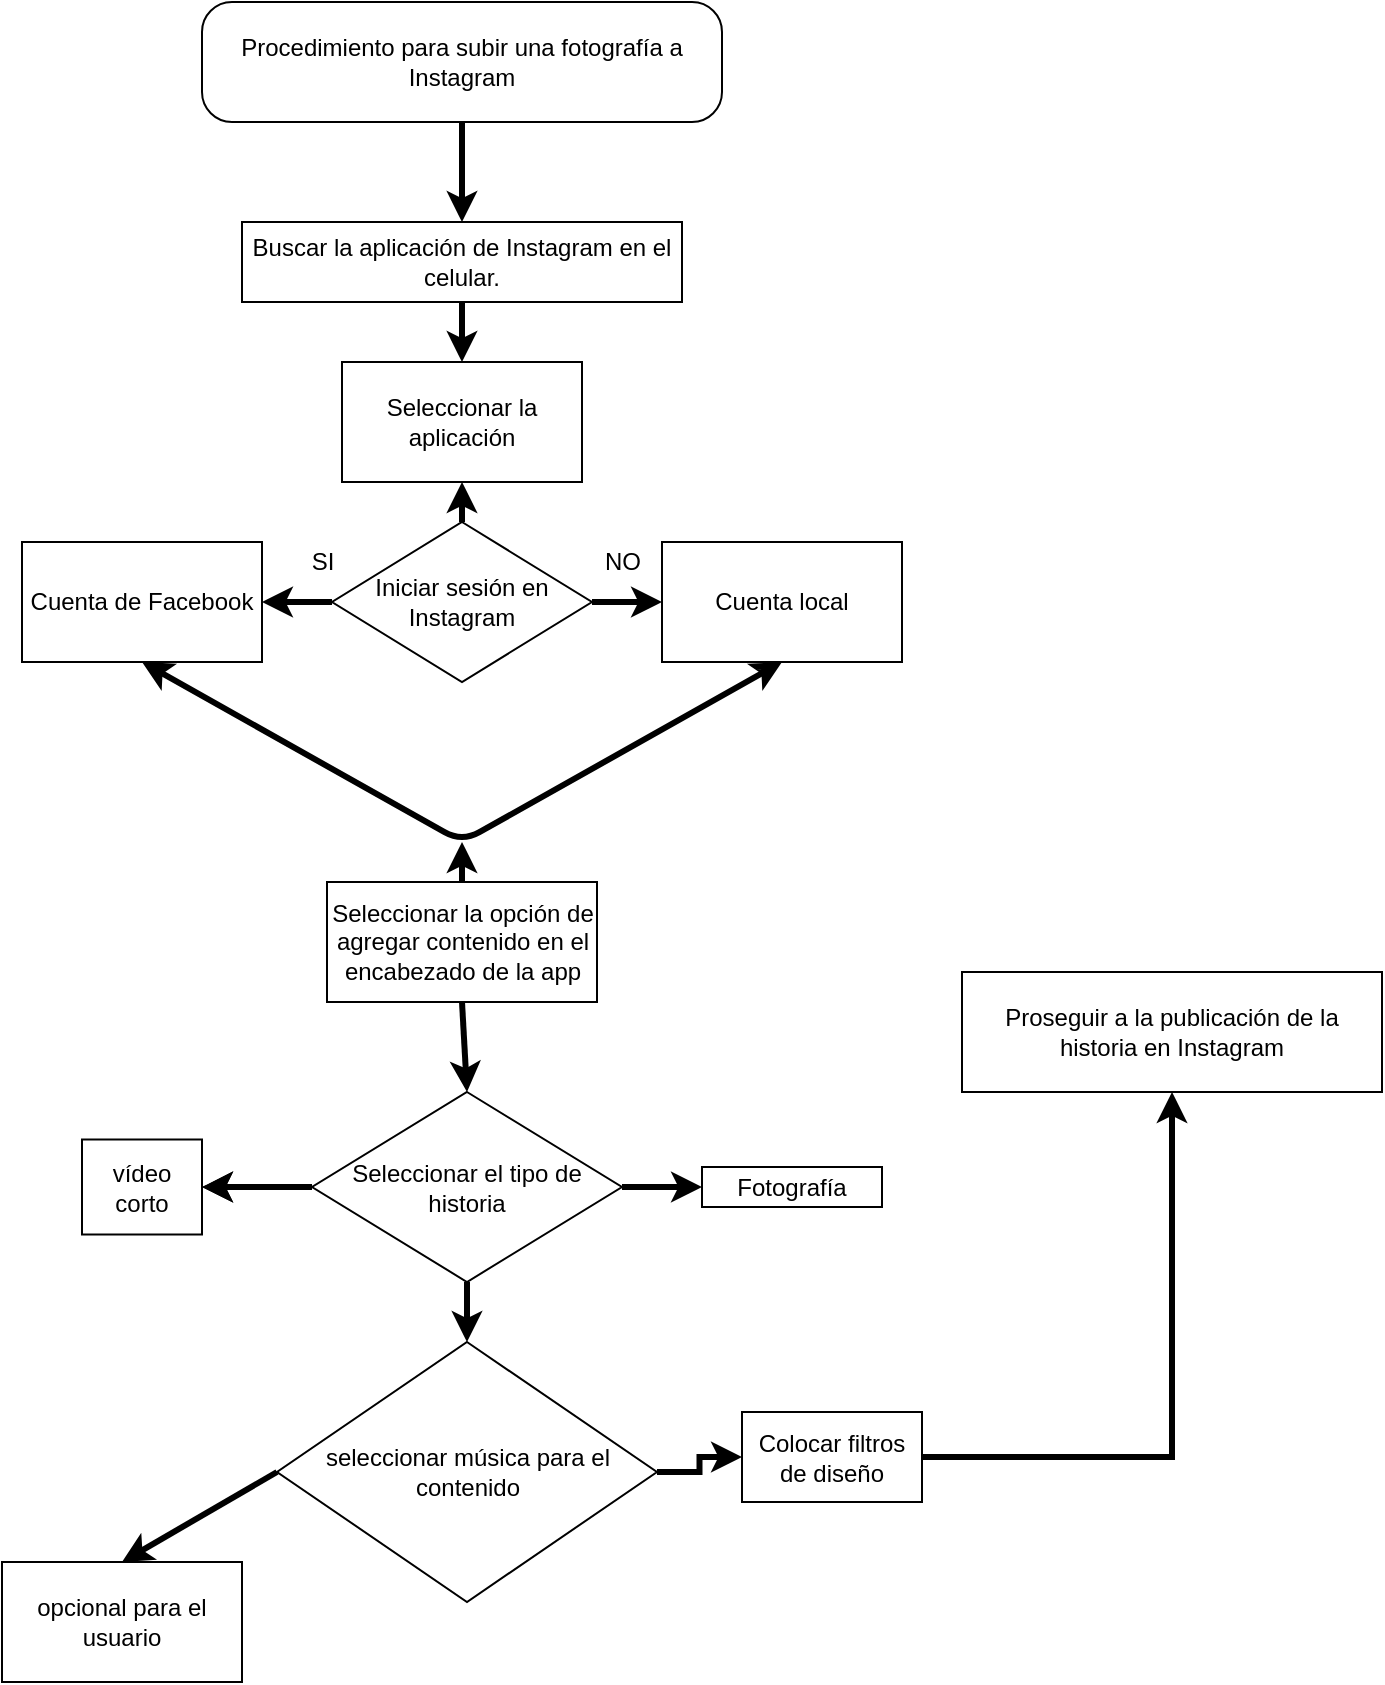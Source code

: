 <mxfile version="13.5.3" type="github">
  <diagram id="-865ca0yEg2mXqJmYH0A" name="Page-1">
    <mxGraphModel dx="868" dy="492" grid="1" gridSize="10" guides="1" tooltips="1" connect="1" arrows="1" fold="1" page="1" pageScale="1" pageWidth="827" pageHeight="1169" math="0" shadow="0">
      <root>
        <mxCell id="0" />
        <mxCell id="1" parent="0" />
        <mxCell id="s-TTZlRLfod4BVFmJVwi-1" value="Procedimiento para subir una fotografía a Instagram" style="rounded=1;whiteSpace=wrap;html=1;arcSize=25;" vertex="1" parent="1">
          <mxGeometry x="280" y="40" width="260" height="60" as="geometry" />
        </mxCell>
        <mxCell id="s-TTZlRLfod4BVFmJVwi-2" value="" style="endArrow=classic;html=1;exitX=0.5;exitY=1;exitDx=0;exitDy=0;strokeWidth=3;entryX=0.5;entryY=0;entryDx=0;entryDy=0;" edge="1" parent="1" source="s-TTZlRLfod4BVFmJVwi-1" target="s-TTZlRLfod4BVFmJVwi-3">
          <mxGeometry width="50" height="50" relative="1" as="geometry">
            <mxPoint x="390" y="220" as="sourcePoint" />
            <mxPoint x="410" y="160" as="targetPoint" />
          </mxGeometry>
        </mxCell>
        <mxCell id="s-TTZlRLfod4BVFmJVwi-5" value="" style="edgeStyle=orthogonalEdgeStyle;rounded=0;orthogonalLoop=1;jettySize=auto;html=1;strokeWidth=3;" edge="1" parent="1" source="s-TTZlRLfod4BVFmJVwi-3" target="s-TTZlRLfod4BVFmJVwi-4">
          <mxGeometry relative="1" as="geometry" />
        </mxCell>
        <mxCell id="s-TTZlRLfod4BVFmJVwi-3" value="Buscar la aplicación de Instagram en el celular." style="rounded=0;whiteSpace=wrap;html=1;" vertex="1" parent="1">
          <mxGeometry x="300" y="150" width="220" height="40" as="geometry" />
        </mxCell>
        <mxCell id="s-TTZlRLfod4BVFmJVwi-4" value="Seleccionar la aplicación" style="rounded=0;whiteSpace=wrap;html=1;" vertex="1" parent="1">
          <mxGeometry x="350" y="220" width="120" height="60" as="geometry" />
        </mxCell>
        <mxCell id="s-TTZlRLfod4BVFmJVwi-8" value="" style="edgeStyle=orthogonalEdgeStyle;rounded=0;orthogonalLoop=1;jettySize=auto;html=1;strokeWidth=3;" edge="1" parent="1" source="s-TTZlRLfod4BVFmJVwi-6" target="s-TTZlRLfod4BVFmJVwi-7">
          <mxGeometry relative="1" as="geometry" />
        </mxCell>
        <mxCell id="s-TTZlRLfod4BVFmJVwi-9" style="edgeStyle=orthogonalEdgeStyle;rounded=0;orthogonalLoop=1;jettySize=auto;html=1;exitX=0.5;exitY=0;exitDx=0;exitDy=0;entryX=0.5;entryY=1;entryDx=0;entryDy=0;strokeWidth=3;" edge="1" parent="1" source="s-TTZlRLfod4BVFmJVwi-6" target="s-TTZlRLfod4BVFmJVwi-4">
          <mxGeometry relative="1" as="geometry" />
        </mxCell>
        <mxCell id="s-TTZlRLfod4BVFmJVwi-11" value="" style="edgeStyle=orthogonalEdgeStyle;rounded=0;orthogonalLoop=1;jettySize=auto;html=1;strokeWidth=3;" edge="1" parent="1" source="s-TTZlRLfod4BVFmJVwi-6" target="s-TTZlRLfod4BVFmJVwi-10">
          <mxGeometry relative="1" as="geometry" />
        </mxCell>
        <mxCell id="s-TTZlRLfod4BVFmJVwi-6" value="Iniciar sesión en Instagram" style="rhombus;whiteSpace=wrap;html=1;" vertex="1" parent="1">
          <mxGeometry x="345" y="300" width="130" height="80" as="geometry" />
        </mxCell>
        <mxCell id="s-TTZlRLfod4BVFmJVwi-7" value="Cuenta de Facebook" style="whiteSpace=wrap;html=1;" vertex="1" parent="1">
          <mxGeometry x="190" y="310" width="120" height="60" as="geometry" />
        </mxCell>
        <mxCell id="s-TTZlRLfod4BVFmJVwi-10" value="Cuenta local" style="whiteSpace=wrap;html=1;" vertex="1" parent="1">
          <mxGeometry x="510" y="310" width="120" height="60" as="geometry" />
        </mxCell>
        <mxCell id="s-TTZlRLfod4BVFmJVwi-12" value="SI" style="text;html=1;align=center;verticalAlign=middle;resizable=0;points=[];autosize=1;" vertex="1" parent="1">
          <mxGeometry x="325" y="310" width="30" height="20" as="geometry" />
        </mxCell>
        <mxCell id="s-TTZlRLfod4BVFmJVwi-13" value="NO" style="text;html=1;align=center;verticalAlign=middle;resizable=0;points=[];autosize=1;" vertex="1" parent="1">
          <mxGeometry x="475" y="310" width="30" height="20" as="geometry" />
        </mxCell>
        <mxCell id="s-TTZlRLfod4BVFmJVwi-14" value="" style="endArrow=classic;startArrow=classic;html=1;strokeWidth=3;exitX=0.5;exitY=1;exitDx=0;exitDy=0;entryX=0.5;entryY=1;entryDx=0;entryDy=0;" edge="1" parent="1" source="s-TTZlRLfod4BVFmJVwi-7" target="s-TTZlRLfod4BVFmJVwi-10">
          <mxGeometry width="50" height="50" relative="1" as="geometry">
            <mxPoint x="315" y="460" as="sourcePoint" />
            <mxPoint x="510" y="460" as="targetPoint" />
            <Array as="points">
              <mxPoint x="410" y="460" />
            </Array>
          </mxGeometry>
        </mxCell>
        <mxCell id="s-TTZlRLfod4BVFmJVwi-17" style="edgeStyle=orthogonalEdgeStyle;rounded=0;orthogonalLoop=1;jettySize=auto;html=1;exitX=0.5;exitY=0;exitDx=0;exitDy=0;strokeWidth=3;" edge="1" parent="1" source="s-TTZlRLfod4BVFmJVwi-15">
          <mxGeometry relative="1" as="geometry">
            <mxPoint x="410" y="460" as="targetPoint" />
          </mxGeometry>
        </mxCell>
        <mxCell id="s-TTZlRLfod4BVFmJVwi-15" value="Seleccionar la opción de agregar contenido en el encabezado de la app" style="rounded=0;whiteSpace=wrap;html=1;" vertex="1" parent="1">
          <mxGeometry x="342.5" y="480" width="135" height="60" as="geometry" />
        </mxCell>
        <mxCell id="s-TTZlRLfod4BVFmJVwi-18" value="" style="endArrow=classic;html=1;strokeWidth=3;exitX=0.5;exitY=1;exitDx=0;exitDy=0;entryX=0.5;entryY=0;entryDx=0;entryDy=0;" edge="1" parent="1" source="s-TTZlRLfod4BVFmJVwi-15" target="s-TTZlRLfod4BVFmJVwi-20">
          <mxGeometry width="50" height="50" relative="1" as="geometry">
            <mxPoint x="414" y="620" as="sourcePoint" />
            <mxPoint x="411" y="578" as="targetPoint" />
          </mxGeometry>
        </mxCell>
        <mxCell id="s-TTZlRLfod4BVFmJVwi-22" value="" style="edgeStyle=orthogonalEdgeStyle;rounded=0;orthogonalLoop=1;jettySize=auto;html=1;strokeWidth=3;" edge="1" parent="1" source="s-TTZlRLfod4BVFmJVwi-20" target="s-TTZlRLfod4BVFmJVwi-21">
          <mxGeometry relative="1" as="geometry" />
        </mxCell>
        <mxCell id="s-TTZlRLfod4BVFmJVwi-24" value="" style="edgeStyle=orthogonalEdgeStyle;rounded=0;orthogonalLoop=1;jettySize=auto;html=1;strokeWidth=3;" edge="1" parent="1" source="s-TTZlRLfod4BVFmJVwi-20" target="s-TTZlRLfod4BVFmJVwi-23">
          <mxGeometry relative="1" as="geometry" />
        </mxCell>
        <mxCell id="s-TTZlRLfod4BVFmJVwi-25" value="" style="edgeStyle=orthogonalEdgeStyle;rounded=0;orthogonalLoop=1;jettySize=auto;html=1;strokeWidth=3;" edge="1" parent="1" source="s-TTZlRLfod4BVFmJVwi-20" target="s-TTZlRLfod4BVFmJVwi-23">
          <mxGeometry relative="1" as="geometry" />
        </mxCell>
        <mxCell id="s-TTZlRLfod4BVFmJVwi-29" value="" style="edgeStyle=orthogonalEdgeStyle;rounded=0;orthogonalLoop=1;jettySize=auto;html=1;strokeWidth=3;" edge="1" parent="1" source="s-TTZlRLfod4BVFmJVwi-20" target="s-TTZlRLfod4BVFmJVwi-28">
          <mxGeometry relative="1" as="geometry" />
        </mxCell>
        <mxCell id="s-TTZlRLfod4BVFmJVwi-20" value="Seleccionar el tipo de historia" style="rhombus;whiteSpace=wrap;html=1;" vertex="1" parent="1">
          <mxGeometry x="335" y="585" width="155" height="95" as="geometry" />
        </mxCell>
        <mxCell id="s-TTZlRLfod4BVFmJVwi-21" value="Fotografía" style="whiteSpace=wrap;html=1;" vertex="1" parent="1">
          <mxGeometry x="530" y="622.5" width="90" height="20" as="geometry" />
        </mxCell>
        <mxCell id="s-TTZlRLfod4BVFmJVwi-23" value="vídeo corto" style="whiteSpace=wrap;html=1;" vertex="1" parent="1">
          <mxGeometry x="220" y="608.75" width="60" height="47.5" as="geometry" />
        </mxCell>
        <mxCell id="s-TTZlRLfod4BVFmJVwi-33" value="" style="edgeStyle=orthogonalEdgeStyle;rounded=0;orthogonalLoop=1;jettySize=auto;html=1;strokeWidth=3;" edge="1" parent="1" source="s-TTZlRLfod4BVFmJVwi-28" target="s-TTZlRLfod4BVFmJVwi-32">
          <mxGeometry relative="1" as="geometry" />
        </mxCell>
        <mxCell id="s-TTZlRLfod4BVFmJVwi-28" value="seleccionar música para el contenido" style="rhombus;whiteSpace=wrap;html=1;" vertex="1" parent="1">
          <mxGeometry x="317.5" y="710" width="190" height="130" as="geometry" />
        </mxCell>
        <mxCell id="s-TTZlRLfod4BVFmJVwi-30" value="opcional para el usuario" style="rounded=0;whiteSpace=wrap;html=1;" vertex="1" parent="1">
          <mxGeometry x="180" y="820" width="120" height="60" as="geometry" />
        </mxCell>
        <mxCell id="s-TTZlRLfod4BVFmJVwi-31" value="" style="endArrow=classic;html=1;strokeWidth=3;exitX=0;exitY=0.5;exitDx=0;exitDy=0;entryX=0.5;entryY=0;entryDx=0;entryDy=0;" edge="1" parent="1" source="s-TTZlRLfod4BVFmJVwi-28" target="s-TTZlRLfod4BVFmJVwi-30">
          <mxGeometry width="50" height="50" relative="1" as="geometry">
            <mxPoint x="160" y="740" as="sourcePoint" />
            <mxPoint x="210" y="690" as="targetPoint" />
          </mxGeometry>
        </mxCell>
        <mxCell id="s-TTZlRLfod4BVFmJVwi-35" value="" style="edgeStyle=orthogonalEdgeStyle;rounded=0;orthogonalLoop=1;jettySize=auto;html=1;strokeWidth=3;" edge="1" parent="1" source="s-TTZlRLfod4BVFmJVwi-32" target="s-TTZlRLfod4BVFmJVwi-34">
          <mxGeometry relative="1" as="geometry" />
        </mxCell>
        <mxCell id="s-TTZlRLfod4BVFmJVwi-32" value="Colocar filtros de diseño" style="whiteSpace=wrap;html=1;" vertex="1" parent="1">
          <mxGeometry x="550" y="745" width="90" height="45" as="geometry" />
        </mxCell>
        <mxCell id="s-TTZlRLfod4BVFmJVwi-34" value="Proseguir a la publicación de la historia en Instagram" style="whiteSpace=wrap;html=1;" vertex="1" parent="1">
          <mxGeometry x="660" y="525" width="210" height="60" as="geometry" />
        </mxCell>
      </root>
    </mxGraphModel>
  </diagram>
</mxfile>
